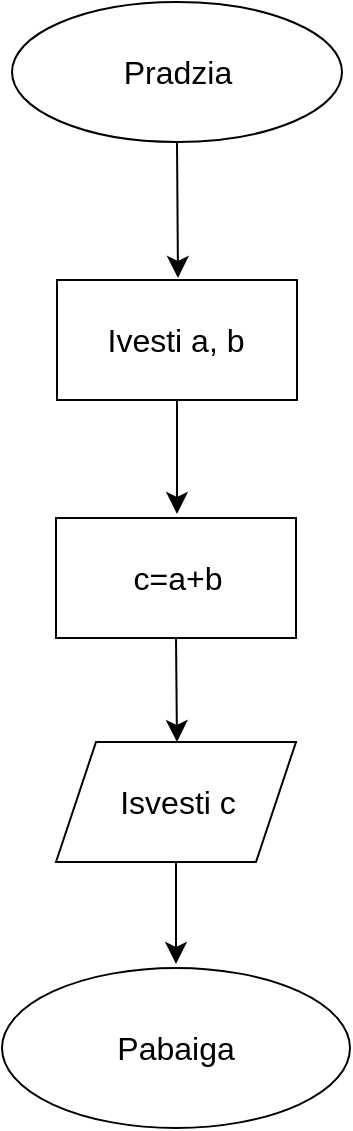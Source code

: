 <mxfile version="24.7.12" pages="2">
  <diagram name="Page-1" id="Xy09rb_q7cz2XLX96C8-">
    <mxGraphModel dx="533" dy="1233" grid="1" gridSize="10" guides="1" tooltips="1" connect="1" arrows="1" fold="1" page="0" pageScale="1" pageWidth="850" pageHeight="1100" math="0" shadow="0">
      <root>
        <mxCell id="0" />
        <mxCell id="1" parent="0" />
        <mxCell id="WlDMIR47eIO4SdZh8Jrh-3" style="edgeStyle=none;curved=1;rounded=0;orthogonalLoop=1;jettySize=auto;html=1;exitX=0.5;exitY=1;exitDx=0;exitDy=0;fontSize=12;startSize=8;endSize=8;" parent="1" source="WlDMIR47eIO4SdZh8Jrh-1" edge="1">
          <mxGeometry relative="1" as="geometry">
            <mxPoint x="205" y="-77" as="targetPoint" />
          </mxGeometry>
        </mxCell>
        <mxCell id="WlDMIR47eIO4SdZh8Jrh-1" value="" style="ellipse;whiteSpace=wrap;html=1;" parent="1" vertex="1">
          <mxGeometry x="122" y="-215" width="165" height="70" as="geometry" />
        </mxCell>
        <mxCell id="WlDMIR47eIO4SdZh8Jrh-8" style="edgeStyle=none;curved=1;rounded=0;orthogonalLoop=1;jettySize=auto;html=1;fontSize=12;startSize=8;endSize=8;" parent="1" source="WlDMIR47eIO4SdZh8Jrh-4" edge="1">
          <mxGeometry relative="1" as="geometry">
            <mxPoint x="204.5" y="41" as="targetPoint" />
          </mxGeometry>
        </mxCell>
        <mxCell id="WlDMIR47eIO4SdZh8Jrh-4" value="" style="rounded=0;whiteSpace=wrap;html=1;" parent="1" vertex="1">
          <mxGeometry x="144.5" y="-76" width="120" height="60" as="geometry" />
        </mxCell>
        <mxCell id="WlDMIR47eIO4SdZh8Jrh-5" value="Pradzia" style="text;html=1;align=center;verticalAlign=middle;whiteSpace=wrap;rounded=0;fontSize=16;" parent="1" vertex="1">
          <mxGeometry x="174.5" y="-195" width="60" height="30" as="geometry" />
        </mxCell>
        <mxCell id="WlDMIR47eIO4SdZh8Jrh-6" value="Ivesti a, b" style="text;html=1;align=center;verticalAlign=middle;whiteSpace=wrap;rounded=0;fontSize=16;" parent="1" vertex="1">
          <mxGeometry x="154" y="-61" width="100" height="30" as="geometry" />
        </mxCell>
        <mxCell id="WlDMIR47eIO4SdZh8Jrh-9" value="" style="rounded=0;whiteSpace=wrap;html=1;" parent="1" vertex="1">
          <mxGeometry x="144" y="43" width="120" height="60" as="geometry" />
        </mxCell>
        <mxCell id="WlDMIR47eIO4SdZh8Jrh-13" style="edgeStyle=none;curved=1;rounded=0;orthogonalLoop=1;jettySize=auto;html=1;fontSize=12;startSize=8;endSize=8;exitX=0.5;exitY=1;exitDx=0;exitDy=0;" parent="1" source="WlDMIR47eIO4SdZh8Jrh-9" edge="1">
          <mxGeometry relative="1" as="geometry">
            <mxPoint x="204.5" y="155" as="targetPoint" />
            <mxPoint x="205" y="109" as="sourcePoint" />
          </mxGeometry>
        </mxCell>
        <mxCell id="WlDMIR47eIO4SdZh8Jrh-10" value="c=a+b" style="text;html=1;align=center;verticalAlign=middle;whiteSpace=wrap;rounded=0;fontSize=16;" parent="1" vertex="1">
          <mxGeometry x="174.5" y="58" width="60" height="30" as="geometry" />
        </mxCell>
        <mxCell id="WlDMIR47eIO4SdZh8Jrh-18" style="edgeStyle=none;curved=1;rounded=0;orthogonalLoop=1;jettySize=auto;html=1;exitX=0.5;exitY=1;exitDx=0;exitDy=0;fontSize=12;startSize=8;endSize=8;" parent="1" source="WlDMIR47eIO4SdZh8Jrh-15" edge="1">
          <mxGeometry relative="1" as="geometry">
            <mxPoint x="204" y="266" as="targetPoint" />
          </mxGeometry>
        </mxCell>
        <mxCell id="WlDMIR47eIO4SdZh8Jrh-15" value="" style="shape=parallelogram;perimeter=parallelogramPerimeter;whiteSpace=wrap;html=1;fixedSize=1;" parent="1" vertex="1">
          <mxGeometry x="144" y="155" width="120" height="60" as="geometry" />
        </mxCell>
        <mxCell id="WlDMIR47eIO4SdZh8Jrh-16" value="Isvesti c" style="text;html=1;align=center;verticalAlign=middle;whiteSpace=wrap;rounded=0;fontSize=16;" parent="1" vertex="1">
          <mxGeometry x="174.5" y="170" width="60" height="30" as="geometry" />
        </mxCell>
        <mxCell id="WlDMIR47eIO4SdZh8Jrh-19" value="" style="ellipse;whiteSpace=wrap;html=1;" parent="1" vertex="1">
          <mxGeometry x="117" y="268" width="174" height="80" as="geometry" />
        </mxCell>
        <mxCell id="WlDMIR47eIO4SdZh8Jrh-20" value="Pabaiga" style="text;html=1;align=center;verticalAlign=middle;whiteSpace=wrap;rounded=0;fontSize=16;" parent="1" vertex="1">
          <mxGeometry x="174" y="293" width="60" height="30" as="geometry" />
        </mxCell>
      </root>
    </mxGraphModel>
  </diagram>
  <diagram id="Xn5unwTJoZQO9n4HzeaD" name="Page-2">
    <mxGraphModel dx="533" dy="783" grid="1" gridSize="10" guides="1" tooltips="1" connect="1" arrows="1" fold="1" page="1" pageScale="1" pageWidth="850" pageHeight="1100" math="0" shadow="0">
      <root>
        <mxCell id="0" />
        <mxCell id="1" parent="0" />
        <mxCell id="7gmjEe2QHwHyJjkG4o15-2" style="edgeStyle=orthogonalEdgeStyle;rounded=0;orthogonalLoop=1;jettySize=auto;html=1;" edge="1" parent="1" source="7gmjEe2QHwHyJjkG4o15-1">
          <mxGeometry relative="1" as="geometry">
            <mxPoint x="300" y="150" as="targetPoint" />
          </mxGeometry>
        </mxCell>
        <mxCell id="7gmjEe2QHwHyJjkG4o15-1" value="Pradzia" style="ellipse;whiteSpace=wrap;html=1;" vertex="1" parent="1">
          <mxGeometry x="240" y="20" width="120" height="80" as="geometry" />
        </mxCell>
        <mxCell id="7gmjEe2QHwHyJjkG4o15-4" style="edgeStyle=orthogonalEdgeStyle;rounded=0;orthogonalLoop=1;jettySize=auto;html=1;exitX=0.5;exitY=1;exitDx=0;exitDy=0;" edge="1" parent="1" source="7gmjEe2QHwHyJjkG4o15-3">
          <mxGeometry relative="1" as="geometry">
            <mxPoint x="300" y="240" as="targetPoint" />
          </mxGeometry>
        </mxCell>
        <mxCell id="7gmjEe2QHwHyJjkG4o15-3" value="Ivesti a" style="rounded=0;whiteSpace=wrap;html=1;" vertex="1" parent="1">
          <mxGeometry x="240" y="150" width="120" height="60" as="geometry" />
        </mxCell>
        <mxCell id="7gmjEe2QHwHyJjkG4o15-7" style="edgeStyle=orthogonalEdgeStyle;rounded=0;orthogonalLoop=1;jettySize=auto;html=1;exitX=0.5;exitY=1;exitDx=0;exitDy=0;" edge="1" parent="1" source="7gmjEe2QHwHyJjkG4o15-6" target="7gmjEe2QHwHyJjkG4o15-8">
          <mxGeometry relative="1" as="geometry">
            <mxPoint x="300" y="350" as="targetPoint" />
          </mxGeometry>
        </mxCell>
        <mxCell id="7gmjEe2QHwHyJjkG4o15-6" value="b=a%2" style="rounded=0;whiteSpace=wrap;html=1;" vertex="1" parent="1">
          <mxGeometry x="240" y="240" width="120" height="60" as="geometry" />
        </mxCell>
        <mxCell id="7gmjEe2QHwHyJjkG4o15-9" style="edgeStyle=orthogonalEdgeStyle;rounded=0;orthogonalLoop=1;jettySize=auto;html=1;exitX=0;exitY=0.5;exitDx=0;exitDy=0;" edge="1" parent="1" source="7gmjEe2QHwHyJjkG4o15-8">
          <mxGeometry relative="1" as="geometry">
            <mxPoint x="190" y="370" as="targetPoint" />
          </mxGeometry>
        </mxCell>
        <mxCell id="7gmjEe2QHwHyJjkG4o15-10" style="edgeStyle=orthogonalEdgeStyle;rounded=0;orthogonalLoop=1;jettySize=auto;html=1;exitX=1;exitY=0.5;exitDx=0;exitDy=0;" edge="1" parent="1" source="7gmjEe2QHwHyJjkG4o15-8">
          <mxGeometry relative="1" as="geometry">
            <mxPoint x="410" y="370" as="targetPoint" />
          </mxGeometry>
        </mxCell>
        <mxCell id="7gmjEe2QHwHyJjkG4o15-8" value="b=0" style="rhombus;whiteSpace=wrap;html=1;" vertex="1" parent="1">
          <mxGeometry x="220" y="330" width="160" height="80" as="geometry" />
        </mxCell>
        <mxCell id="7gmjEe2QHwHyJjkG4o15-14" style="edgeStyle=orthogonalEdgeStyle;rounded=0;orthogonalLoop=1;jettySize=auto;html=1;exitX=0.5;exitY=1;exitDx=0;exitDy=0;entryX=0;entryY=0.5;entryDx=0;entryDy=0;" edge="1" parent="1" source="7gmjEe2QHwHyJjkG4o15-11" target="7gmjEe2QHwHyJjkG4o15-13">
          <mxGeometry relative="1" as="geometry" />
        </mxCell>
        <mxCell id="7gmjEe2QHwHyJjkG4o15-11" value="Spausdinti:&lt;div&gt;&quot;Skaicius lyginis&quot;&lt;/div&gt;" style="shape=parallelogram;perimeter=parallelogramPerimeter;whiteSpace=wrap;html=1;fixedSize=1;" vertex="1" parent="1">
          <mxGeometry x="60" y="340" width="140" height="60" as="geometry" />
        </mxCell>
        <mxCell id="7gmjEe2QHwHyJjkG4o15-15" style="edgeStyle=orthogonalEdgeStyle;rounded=0;orthogonalLoop=1;jettySize=auto;html=1;exitX=0.5;exitY=1;exitDx=0;exitDy=0;entryX=1;entryY=0.5;entryDx=0;entryDy=0;" edge="1" parent="1" source="7gmjEe2QHwHyJjkG4o15-12" target="7gmjEe2QHwHyJjkG4o15-13">
          <mxGeometry relative="1" as="geometry" />
        </mxCell>
        <mxCell id="7gmjEe2QHwHyJjkG4o15-12" value="Spausdinti:&lt;div&gt;&quot;Skaicius nelyginis&quot;&lt;/div&gt;" style="shape=parallelogram;perimeter=parallelogramPerimeter;whiteSpace=wrap;html=1;fixedSize=1;" vertex="1" parent="1">
          <mxGeometry x="400" y="340" width="140" height="60" as="geometry" />
        </mxCell>
        <mxCell id="7gmjEe2QHwHyJjkG4o15-13" value="Pabaiga" style="ellipse;whiteSpace=wrap;html=1;" vertex="1" parent="1">
          <mxGeometry x="240" y="480" width="120" height="80" as="geometry" />
        </mxCell>
      </root>
    </mxGraphModel>
  </diagram>
</mxfile>

